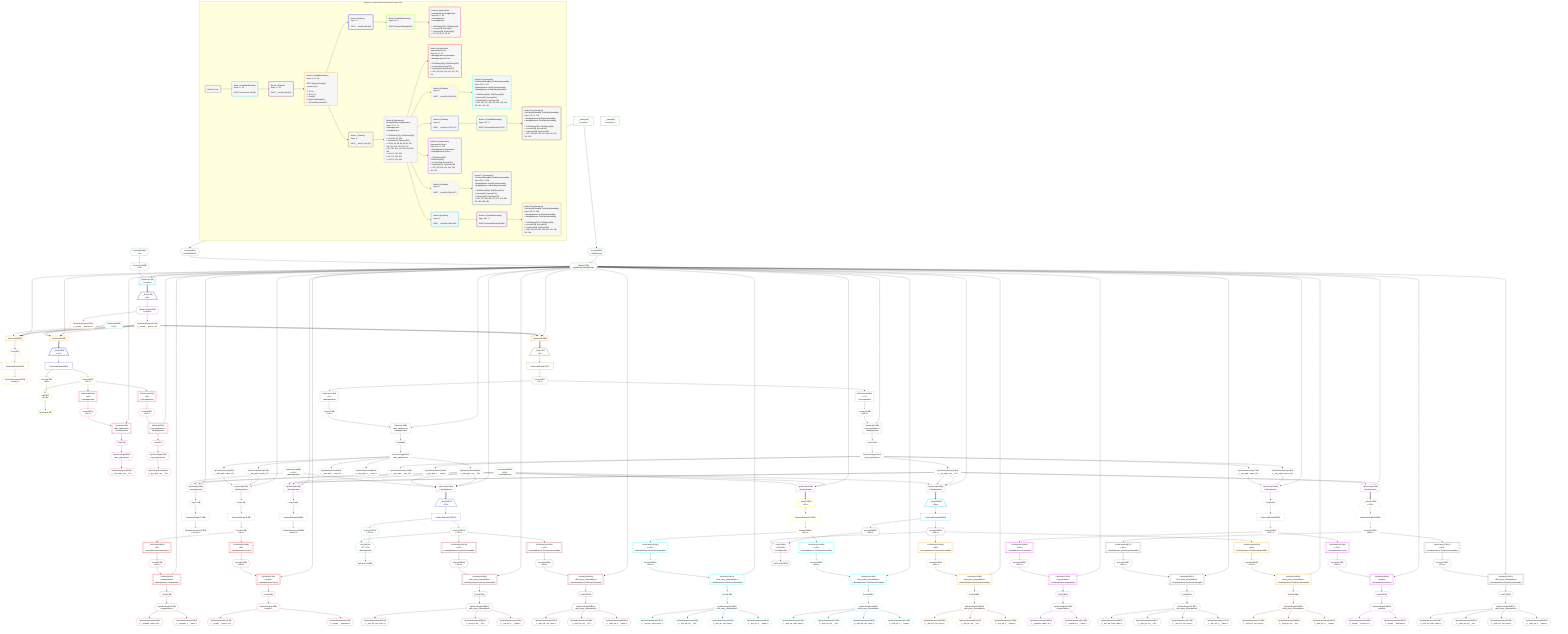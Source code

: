 %%{init: {'themeVariables': { 'fontSize': '12px'}}}%%
graph TD
    classDef path fill:#eee,stroke:#000,color:#000
    classDef plan fill:#fff,stroke-width:1px,color:#000
    classDef itemplan fill:#fff,stroke-width:2px,color:#000
    classDef unbatchedplan fill:#dff,stroke-width:1px,color:#000
    classDef sideeffectplan fill:#fcc,stroke-width:2px,color:#000
    classDef bucket fill:#f6f6f6,color:#000,stroke-width:2px,text-align:left


    %% plan dependencies
    Object17{{"Object[17∈0]<br />ᐸ{pgSettings,withPgClient}ᐳ"}}:::plan
    Access15{{"Access[15∈0]<br />ᐸ2.pgSettingsᐳ"}}:::plan
    Access16{{"Access[16∈0]<br />ᐸ2.withPgClientᐳ"}}:::plan
    Access15 & Access16 --> Object17
    __Value2["__Value[2∈0]<br />ᐸcontextᐳ"]:::plan
    __Value2 --> Access15
    __Value2 --> Access16
    Connection18{{"Connection[18∈0]<br />ᐸ14ᐳ"}}:::plan
    Constant335{{"Constant[335∈0]<br />ᐸ4ᐳ"}}:::plan
    Constant335 --> Connection18
    __Value4["__Value[4∈0]<br />ᐸrootValueᐳ"]:::plan
    PgSelect19[["PgSelect[19∈1]<br />ᐸpeopleᐳ"]]:::plan
    Object17 & Connection18 --> PgSelect19
    Connection38{{"Connection[38∈1]<br />ᐸ34ᐳ"}}:::plan
    __Item20[/"__Item[20∈2]<br />ᐸ19ᐳ"\]:::itemplan
    PgSelect19 ==> __Item20
    PgSelectSingle21{{"PgSelectSingle[21∈2]<br />ᐸpeopleᐳ"}}:::plan
    __Item20 --> PgSelectSingle21
    PgUnionAll39[["PgUnionAll[39∈3]"]]:::plan
    PgClassExpression22{{"PgClassExpression[22∈3]<br />ᐸ__people__.”person_id”ᐳ"}}:::plan
    Object17 & PgClassExpression22 & PgClassExpression22 & Connection38 --> PgUnionAll39
    PgUnionAll43[["PgUnionAll[43∈3]"]]:::plan
    Object17 & PgClassExpression22 & PgClassExpression22 & Connection38 --> PgUnionAll43
    PgUnionAll70[["PgUnionAll[70∈3]"]]:::plan
    Object17 & PgClassExpression22 & PgClassExpression22 & Connection38 --> PgUnionAll70
    PgSelectSingle21 --> PgClassExpression22
    PgClassExpression23{{"PgClassExpression[23∈3]<br />ᐸ__people__.”username”ᐳ"}}:::plan
    PgSelectSingle21 --> PgClassExpression23
    First40{{"First[40∈3]"}}:::plan
    PgUnionAll39 --> First40
    PgUnionAllSingle41["PgUnionAllSingle[41∈3]"]:::plan
    First40 --> PgUnionAllSingle41
    PgClassExpression42{{"PgClassExpression[42∈3]<br />ᐸcount(*)ᐳ"}}:::plan
    PgUnionAllSingle41 --> PgClassExpression42
    __Item44[/"__Item[44∈4]<br />ᐸ43ᐳ"\]:::itemplan
    PgUnionAll43 ==> __Item44
    PgUnionAllSingle45["PgUnionAllSingle[45∈4]"]:::plan
    __Item44 --> PgUnionAllSingle45
    List49{{"List[49∈5]<br />ᐸ47,48ᐳ"}}:::plan
    Access47{{"Access[47∈5]<br />ᐸ45.0ᐳ"}}:::plan
    Access48{{"Access[48∈5]<br />ᐸ45.1ᐳ"}}:::plan
    Access47 & Access48 --> List49
    PgCursor46{{"PgCursor[46∈5]"}}:::plan
    List49 --> PgCursor46
    PgUnionAllSingle45 --> Access47
    PgUnionAllSingle45 --> Access48
    PgSelect53[["PgSelect[53∈6]<br />ᐸaws_applicationsᐳ<br />ᐳAwsApplication"]]:::plan
    Access52{{"Access[52∈6]<br />ᐸ51.0ᐳ"}}:::plan
    Object17 & Access52 --> PgSelect53
    PgSelect63[["PgSelect[63∈6]<br />ᐸgcp_applicationsᐳ<br />ᐳGcpApplication"]]:::plan
    Access62{{"Access[62∈6]<br />ᐸ61.0ᐳ"}}:::plan
    Object17 & Access62 --> PgSelect63
    JSONParse51[["JSONParse[51∈6]<br />ᐸ48ᐳ<br />ᐳAwsApplication"]]:::plan
    Access48 --> JSONParse51
    JSONParse51 --> Access52
    First57{{"First[57∈6]"}}:::plan
    PgSelect53 --> First57
    PgSelectSingle58{{"PgSelectSingle[58∈6]<br />ᐸaws_applicationsᐳ"}}:::plan
    First57 --> PgSelectSingle58
    PgClassExpression59{{"PgClassExpression[59∈6]<br />ᐸ__aws_appl...ons__.”id”ᐳ"}}:::plan
    PgSelectSingle58 --> PgClassExpression59
    JSONParse61[["JSONParse[61∈6]<br />ᐸ48ᐳ<br />ᐳGcpApplication"]]:::plan
    Access48 --> JSONParse61
    JSONParse61 --> Access62
    First67{{"First[67∈6]"}}:::plan
    PgSelect63 --> First67
    PgSelectSingle68{{"PgSelectSingle[68∈6]<br />ᐸgcp_applicationsᐳ"}}:::plan
    First67 --> PgSelectSingle68
    PgClassExpression69{{"PgClassExpression[69∈6]<br />ᐸ__gcp_appl...ons__.”id”ᐳ"}}:::plan
    PgSelectSingle68 --> PgClassExpression69
    __Item71[/"__Item[71∈7]<br />ᐸ70ᐳ"\]:::itemplan
    PgUnionAll70 ==> __Item71
    PgUnionAllSingle72["PgUnionAllSingle[72∈7]"]:::plan
    __Item71 --> PgUnionAllSingle72
    Access73{{"Access[73∈7]<br />ᐸ72.1ᐳ"}}:::plan
    PgUnionAllSingle72 --> Access73
    PgUnionAll169[["PgUnionAll[169∈8]<br />ᐳAwsApplication"]]:::plan
    PgClassExpression83{{"PgClassExpression[83∈8]<br />ᐸ__aws_appl...ons__.”id”ᐳ"}}:::plan
    Connection168{{"Connection[168∈8]<br />ᐸ164ᐳ<br />ᐳAwsApplication"}}:::plan
    Object17 & PgClassExpression83 & PgClassExpression83 & Connection168 --> PgUnionAll169
    PgUnionAll173[["PgUnionAll[173∈8]<br />ᐳAwsApplication"]]:::plan
    Object17 & PgClassExpression83 & PgClassExpression83 & Connection168 --> PgUnionAll173
    PgUnionAll300[["PgUnionAll[300∈8]<br />ᐳGcpApplication"]]:::plan
    PgClassExpression214{{"PgClassExpression[214∈8]<br />ᐸ__gcp_appl...ons__.”id”ᐳ"}}:::plan
    Connection299{{"Connection[299∈8]<br />ᐸ295ᐳ<br />ᐳGcpApplication"}}:::plan
    Object17 & PgClassExpression214 & PgClassExpression214 & Connection299 --> PgUnionAll300
    PgUnionAll304[["PgUnionAll[304∈8]<br />ᐳGcpApplication"]]:::plan
    Object17 & PgClassExpression214 & PgClassExpression214 & Connection299 --> PgUnionAll304
    PgUnionAll87[["PgUnionAll[87∈8]<br />ᐳAwsApplication"]]:::plan
    PgClassExpression85{{"PgClassExpression[85∈8]<br />ᐸ__aws_appl...person_id”ᐳ"}}:::plan
    PgClassExpression86{{"PgClassExpression[86∈8]<br />ᐸ__aws_appl...zation_id”ᐳ"}}:::plan
    Object17 & PgClassExpression85 & PgClassExpression86 --> PgUnionAll87
    PgUnionAll122[["PgUnionAll[122∈8]<br />ᐳAwsApplication"]]:::plan
    Object17 & PgClassExpression83 & PgClassExpression83 --> PgUnionAll122
    PgUnionAll218[["PgUnionAll[218∈8]<br />ᐳGcpApplication"]]:::plan
    PgClassExpression216{{"PgClassExpression[216∈8]<br />ᐸ__gcp_appl...person_id”ᐳ"}}:::plan
    PgClassExpression217{{"PgClassExpression[217∈8]<br />ᐸ__gcp_appl...zation_id”ᐳ"}}:::plan
    Object17 & PgClassExpression216 & PgClassExpression217 --> PgUnionAll218
    PgUnionAll253[["PgUnionAll[253∈8]<br />ᐳGcpApplication"]]:::plan
    Object17 & PgClassExpression214 & PgClassExpression214 --> PgUnionAll253
    PgSelect76[["PgSelect[76∈8]<br />ᐸaws_applicationsᐳ<br />ᐳAwsApplication"]]:::plan
    Access75{{"Access[75∈8]<br />ᐸ74.0ᐳ"}}:::plan
    Object17 & Access75 --> PgSelect76
    PgSelect207[["PgSelect[207∈8]<br />ᐸgcp_applicationsᐳ<br />ᐳGcpApplication"]]:::plan
    Access206{{"Access[206∈8]<br />ᐸ205.0ᐳ"}}:::plan
    Object17 & Access206 --> PgSelect207
    JSONParse74[["JSONParse[74∈8]<br />ᐸ73ᐳ<br />ᐳAwsApplication"]]:::plan
    Access73 --> JSONParse74
    JSONParse74 --> Access75
    First80{{"First[80∈8]"}}:::plan
    PgSelect76 --> First80
    PgSelectSingle81{{"PgSelectSingle[81∈8]<br />ᐸaws_applicationsᐳ"}}:::plan
    First80 --> PgSelectSingle81
    PgClassExpression82{{"PgClassExpression[82∈8]<br />ᐸ__aws_appl..._.”aws_id”ᐳ"}}:::plan
    PgSelectSingle81 --> PgClassExpression82
    PgSelectSingle81 --> PgClassExpression83
    PgClassExpression84{{"PgClassExpression[84∈8]<br />ᐸ__aws_appl...s__.”name”ᐳ"}}:::plan
    PgSelectSingle81 --> PgClassExpression84
    PgSelectSingle81 --> PgClassExpression85
    PgSelectSingle81 --> PgClassExpression86
    First91{{"First[91∈8]"}}:::plan
    PgUnionAll87 --> First91
    PgUnionAllSingle92["PgUnionAllSingle[92∈8]"]:::plan
    First91 --> PgUnionAllSingle92
    Access93{{"Access[93∈8]<br />ᐸ92.1ᐳ"}}:::plan
    PgUnionAllSingle92 --> Access93
    First170{{"First[170∈8]"}}:::plan
    PgUnionAll169 --> First170
    PgUnionAllSingle171["PgUnionAllSingle[171∈8]"]:::plan
    First170 --> PgUnionAllSingle171
    PgClassExpression172{{"PgClassExpression[172∈8]<br />ᐸcount(*)ᐳ"}}:::plan
    PgUnionAllSingle171 --> PgClassExpression172
    JSONParse205[["JSONParse[205∈8]<br />ᐸ73ᐳ<br />ᐳGcpApplication"]]:::plan
    Access73 --> JSONParse205
    JSONParse205 --> Access206
    First211{{"First[211∈8]"}}:::plan
    PgSelect207 --> First211
    PgSelectSingle212{{"PgSelectSingle[212∈8]<br />ᐸgcp_applicationsᐳ"}}:::plan
    First211 --> PgSelectSingle212
    PgClassExpression213{{"PgClassExpression[213∈8]<br />ᐸ__gcp_appl..._.”gcp_id”ᐳ"}}:::plan
    PgSelectSingle212 --> PgClassExpression213
    PgSelectSingle212 --> PgClassExpression214
    PgClassExpression215{{"PgClassExpression[215∈8]<br />ᐸ__gcp_appl...s__.”name”ᐳ"}}:::plan
    PgSelectSingle212 --> PgClassExpression215
    PgSelectSingle212 --> PgClassExpression216
    PgSelectSingle212 --> PgClassExpression217
    First222{{"First[222∈8]"}}:::plan
    PgUnionAll218 --> First222
    PgUnionAllSingle223["PgUnionAllSingle[223∈8]"]:::plan
    First222 --> PgUnionAllSingle223
    Access224{{"Access[224∈8]<br />ᐸ223.1ᐳ"}}:::plan
    PgUnionAllSingle223 --> Access224
    First301{{"First[301∈8]"}}:::plan
    PgUnionAll300 --> First301
    PgUnionAllSingle302["PgUnionAllSingle[302∈8]"]:::plan
    First301 --> PgUnionAllSingle302
    PgClassExpression303{{"PgClassExpression[303∈8]<br />ᐸcount(*)ᐳ"}}:::plan
    PgUnionAllSingle302 --> PgClassExpression303
    PgSelect96[["PgSelect[96∈9]<br />ᐸorganizationsᐳ<br />ᐳAwsApplicationᐳOrganization"]]:::plan
    Access95{{"Access[95∈9]<br />ᐸ94.0ᐳ"}}:::plan
    Object17 & Access95 --> PgSelect96
    PgSelect107[["PgSelect[107∈9]<br />ᐸpeopleᐳ<br />ᐳAwsApplicationᐳPerson"]]:::plan
    Access106{{"Access[106∈9]<br />ᐸ105.0ᐳ"}}:::plan
    Object17 & Access106 --> PgSelect107
    JSONParse94[["JSONParse[94∈9]<br />ᐸ93ᐳ<br />ᐳAwsApplicationᐳOrganization"]]:::plan
    Access93 --> JSONParse94
    JSONParse94 --> Access95
    First100{{"First[100∈9]"}}:::plan
    PgSelect96 --> First100
    PgSelectSingle101{{"PgSelectSingle[101∈9]<br />ᐸorganizationsᐳ"}}:::plan
    First100 --> PgSelectSingle101
    PgClassExpression102{{"PgClassExpression[102∈9]<br />ᐸ__organiza...zation_id”ᐳ"}}:::plan
    PgSelectSingle101 --> PgClassExpression102
    PgClassExpression103{{"PgClassExpression[103∈9]<br />ᐸ__organiza...s__.”name”ᐳ"}}:::plan
    PgSelectSingle101 --> PgClassExpression103
    JSONParse105[["JSONParse[105∈9]<br />ᐸ93ᐳ<br />ᐳAwsApplicationᐳPerson"]]:::plan
    Access93 --> JSONParse105
    JSONParse105 --> Access106
    First111{{"First[111∈9]"}}:::plan
    PgSelect107 --> First111
    PgSelectSingle112{{"PgSelectSingle[112∈9]<br />ᐸpeopleᐳ"}}:::plan
    First111 --> PgSelectSingle112
    PgClassExpression113{{"PgClassExpression[113∈9]<br />ᐸ__people__.”person_id”ᐳ"}}:::plan
    PgSelectSingle112 --> PgClassExpression113
    PgClassExpression114{{"PgClassExpression[114∈9]<br />ᐸ__people__.”username”ᐳ"}}:::plan
    PgSelectSingle112 --> PgClassExpression114
    __Item126[/"__Item[126∈10]<br />ᐸ122ᐳ"\]:::itemplan
    PgUnionAll122 ==> __Item126
    PgUnionAllSingle127["PgUnionAllSingle[127∈10]"]:::plan
    __Item126 --> PgUnionAllSingle127
    Access128{{"Access[128∈10]<br />ᐸ127.1ᐳ"}}:::plan
    PgUnionAllSingle127 --> Access128
    PgSelect131[["PgSelect[131∈11]<br />ᐸfirst_party_vulnerabilitiesᐳ<br />ᐳAwsApplicationᐳFirstPartyVulnerability"]]:::plan
    Access130{{"Access[130∈11]<br />ᐸ129.0ᐳ"}}:::plan
    Object17 & Access130 --> PgSelect131
    PgSelect144[["PgSelect[144∈11]<br />ᐸthird_party_vulnerabilitiesᐳ<br />ᐳAwsApplicationᐳThirdPartyVulnerability"]]:::plan
    Access143{{"Access[143∈11]<br />ᐸ142.0ᐳ"}}:::plan
    Object17 & Access143 --> PgSelect144
    JSONParse129[["JSONParse[129∈11]<br />ᐸ128ᐳ<br />ᐳAwsApplicationᐳFirstPartyVulnerability"]]:::plan
    Access128 --> JSONParse129
    JSONParse129 --> Access130
    First135{{"First[135∈11]"}}:::plan
    PgSelect131 --> First135
    PgSelectSingle136{{"PgSelectSingle[136∈11]<br />ᐸfirst_party_vulnerabilitiesᐳ"}}:::plan
    First135 --> PgSelectSingle136
    PgClassExpression137{{"PgClassExpression[137∈11]<br />ᐸ__first_pa...team_name”ᐳ"}}:::plan
    PgSelectSingle136 --> PgClassExpression137
    PgClassExpression138{{"PgClassExpression[138∈11]<br />ᐸ__first_pa...ies__.”id”ᐳ"}}:::plan
    PgSelectSingle136 --> PgClassExpression138
    PgClassExpression139{{"PgClassExpression[139∈11]<br />ᐸ__first_pa...vss_score”ᐳ"}}:::plan
    PgSelectSingle136 --> PgClassExpression139
    PgClassExpression140{{"PgClassExpression[140∈11]<br />ᐸ__first_pa...s__.”name”ᐳ"}}:::plan
    PgSelectSingle136 --> PgClassExpression140
    JSONParse142[["JSONParse[142∈11]<br />ᐸ128ᐳ<br />ᐳAwsApplicationᐳThirdPartyVulnerability"]]:::plan
    Access128 --> JSONParse142
    JSONParse142 --> Access143
    First148{{"First[148∈11]"}}:::plan
    PgSelect144 --> First148
    PgSelectSingle149{{"PgSelectSingle[149∈11]<br />ᐸthird_party_vulnerabilitiesᐳ"}}:::plan
    First148 --> PgSelectSingle149
    PgClassExpression150{{"PgClassExpression[150∈11]<br />ᐸ__third_pa...ndor_name”ᐳ"}}:::plan
    PgSelectSingle149 --> PgClassExpression150
    PgClassExpression151{{"PgClassExpression[151∈11]<br />ᐸ__third_pa...ies__.”id”ᐳ"}}:::plan
    PgSelectSingle149 --> PgClassExpression151
    PgClassExpression152{{"PgClassExpression[152∈11]<br />ᐸ__third_pa...vss_score”ᐳ"}}:::plan
    PgSelectSingle149 --> PgClassExpression152
    PgClassExpression153{{"PgClassExpression[153∈11]<br />ᐸ__third_pa...s__.”name”ᐳ"}}:::plan
    PgSelectSingle149 --> PgClassExpression153
    __Item174[/"__Item[174∈12]<br />ᐸ173ᐳ"\]:::itemplan
    PgUnionAll173 ==> __Item174
    PgUnionAllSingle175["PgUnionAllSingle[175∈12]"]:::plan
    __Item174 --> PgUnionAllSingle175
    List179{{"List[179∈13]<br />ᐸ177,178ᐳ<br />ᐳAwsApplication"}}:::plan
    Access177{{"Access[177∈13]<br />ᐸ175.0ᐳ"}}:::plan
    Access178{{"Access[178∈13]<br />ᐸ175.1ᐳ"}}:::plan
    Access177 & Access178 --> List179
    PgCursor176{{"PgCursor[176∈13]"}}:::plan
    List179 --> PgCursor176
    PgUnionAllSingle175 --> Access177
    PgUnionAllSingle175 --> Access178
    PgSelect183[["PgSelect[183∈14]<br />ᐸfirst_party_vulnerabilitiesᐳ<br />ᐳAwsApplicationᐳFirstPartyVulnerability"]]:::plan
    Access182{{"Access[182∈14]<br />ᐸ181.0ᐳ"}}:::plan
    Object17 & Access182 --> PgSelect183
    PgSelect195[["PgSelect[195∈14]<br />ᐸthird_party_vulnerabilitiesᐳ<br />ᐳAwsApplicationᐳThirdPartyVulnerability"]]:::plan
    Access194{{"Access[194∈14]<br />ᐸ193.0ᐳ"}}:::plan
    Object17 & Access194 --> PgSelect195
    JSONParse181[["JSONParse[181∈14]<br />ᐸ178ᐳ<br />ᐳAwsApplicationᐳFirstPartyVulnerability"]]:::plan
    Access178 --> JSONParse181
    JSONParse181 --> Access182
    First187{{"First[187∈14]"}}:::plan
    PgSelect183 --> First187
    PgSelectSingle188{{"PgSelectSingle[188∈14]<br />ᐸfirst_party_vulnerabilitiesᐳ"}}:::plan
    First187 --> PgSelectSingle188
    PgClassExpression189{{"PgClassExpression[189∈14]<br />ᐸ__first_pa...vss_score”ᐳ"}}:::plan
    PgSelectSingle188 --> PgClassExpression189
    PgClassExpression190{{"PgClassExpression[190∈14]<br />ᐸ__first_pa...ies__.”id”ᐳ"}}:::plan
    PgSelectSingle188 --> PgClassExpression190
    PgClassExpression191{{"PgClassExpression[191∈14]<br />ᐸ__first_pa...s__.”name”ᐳ"}}:::plan
    PgSelectSingle188 --> PgClassExpression191
    JSONParse193[["JSONParse[193∈14]<br />ᐸ178ᐳ<br />ᐳAwsApplicationᐳThirdPartyVulnerability"]]:::plan
    Access178 --> JSONParse193
    JSONParse193 --> Access194
    First199{{"First[199∈14]"}}:::plan
    PgSelect195 --> First199
    PgSelectSingle200{{"PgSelectSingle[200∈14]<br />ᐸthird_party_vulnerabilitiesᐳ"}}:::plan
    First199 --> PgSelectSingle200
    PgClassExpression201{{"PgClassExpression[201∈14]<br />ᐸ__third_pa...vss_score”ᐳ"}}:::plan
    PgSelectSingle200 --> PgClassExpression201
    PgClassExpression202{{"PgClassExpression[202∈14]<br />ᐸ__third_pa...ies__.”id”ᐳ"}}:::plan
    PgSelectSingle200 --> PgClassExpression202
    PgClassExpression203{{"PgClassExpression[203∈14]<br />ᐸ__third_pa...s__.”name”ᐳ"}}:::plan
    PgSelectSingle200 --> PgClassExpression203
    PgSelect227[["PgSelect[227∈15]<br />ᐸorganizationsᐳ<br />ᐳGcpApplicationᐳOrganization"]]:::plan
    Access226{{"Access[226∈15]<br />ᐸ225.0ᐳ"}}:::plan
    Object17 & Access226 --> PgSelect227
    PgSelect238[["PgSelect[238∈15]<br />ᐸpeopleᐳ<br />ᐳGcpApplicationᐳPerson"]]:::plan
    Access237{{"Access[237∈15]<br />ᐸ236.0ᐳ"}}:::plan
    Object17 & Access237 --> PgSelect238
    JSONParse225[["JSONParse[225∈15]<br />ᐸ224ᐳ<br />ᐳGcpApplicationᐳOrganization"]]:::plan
    Access224 --> JSONParse225
    JSONParse225 --> Access226
    First231{{"First[231∈15]"}}:::plan
    PgSelect227 --> First231
    PgSelectSingle232{{"PgSelectSingle[232∈15]<br />ᐸorganizationsᐳ"}}:::plan
    First231 --> PgSelectSingle232
    PgClassExpression233{{"PgClassExpression[233∈15]<br />ᐸ__organiza...zation_id”ᐳ"}}:::plan
    PgSelectSingle232 --> PgClassExpression233
    PgClassExpression234{{"PgClassExpression[234∈15]<br />ᐸ__organiza...s__.”name”ᐳ"}}:::plan
    PgSelectSingle232 --> PgClassExpression234
    JSONParse236[["JSONParse[236∈15]<br />ᐸ224ᐳ<br />ᐳGcpApplicationᐳPerson"]]:::plan
    Access224 --> JSONParse236
    JSONParse236 --> Access237
    First242{{"First[242∈15]"}}:::plan
    PgSelect238 --> First242
    PgSelectSingle243{{"PgSelectSingle[243∈15]<br />ᐸpeopleᐳ"}}:::plan
    First242 --> PgSelectSingle243
    PgClassExpression244{{"PgClassExpression[244∈15]<br />ᐸ__people__.”person_id”ᐳ"}}:::plan
    PgSelectSingle243 --> PgClassExpression244
    PgClassExpression245{{"PgClassExpression[245∈15]<br />ᐸ__people__.”username”ᐳ"}}:::plan
    PgSelectSingle243 --> PgClassExpression245
    __Item257[/"__Item[257∈16]<br />ᐸ253ᐳ"\]:::itemplan
    PgUnionAll253 ==> __Item257
    PgUnionAllSingle258["PgUnionAllSingle[258∈16]"]:::plan
    __Item257 --> PgUnionAllSingle258
    Access259{{"Access[259∈16]<br />ᐸ258.1ᐳ"}}:::plan
    PgUnionAllSingle258 --> Access259
    PgSelect262[["PgSelect[262∈17]<br />ᐸfirst_party_vulnerabilitiesᐳ<br />ᐳGcpApplicationᐳFirstPartyVulnerability"]]:::plan
    Access261{{"Access[261∈17]<br />ᐸ260.0ᐳ"}}:::plan
    Object17 & Access261 --> PgSelect262
    PgSelect275[["PgSelect[275∈17]<br />ᐸthird_party_vulnerabilitiesᐳ<br />ᐳGcpApplicationᐳThirdPartyVulnerability"]]:::plan
    Access274{{"Access[274∈17]<br />ᐸ273.0ᐳ"}}:::plan
    Object17 & Access274 --> PgSelect275
    JSONParse260[["JSONParse[260∈17]<br />ᐸ259ᐳ<br />ᐳGcpApplicationᐳFirstPartyVulnerability"]]:::plan
    Access259 --> JSONParse260
    JSONParse260 --> Access261
    First266{{"First[266∈17]"}}:::plan
    PgSelect262 --> First266
    PgSelectSingle267{{"PgSelectSingle[267∈17]<br />ᐸfirst_party_vulnerabilitiesᐳ"}}:::plan
    First266 --> PgSelectSingle267
    PgClassExpression268{{"PgClassExpression[268∈17]<br />ᐸ__first_pa...team_name”ᐳ"}}:::plan
    PgSelectSingle267 --> PgClassExpression268
    PgClassExpression269{{"PgClassExpression[269∈17]<br />ᐸ__first_pa...ies__.”id”ᐳ"}}:::plan
    PgSelectSingle267 --> PgClassExpression269
    PgClassExpression270{{"PgClassExpression[270∈17]<br />ᐸ__first_pa...vss_score”ᐳ"}}:::plan
    PgSelectSingle267 --> PgClassExpression270
    PgClassExpression271{{"PgClassExpression[271∈17]<br />ᐸ__first_pa...s__.”name”ᐳ"}}:::plan
    PgSelectSingle267 --> PgClassExpression271
    JSONParse273[["JSONParse[273∈17]<br />ᐸ259ᐳ<br />ᐳGcpApplicationᐳThirdPartyVulnerability"]]:::plan
    Access259 --> JSONParse273
    JSONParse273 --> Access274
    First279{{"First[279∈17]"}}:::plan
    PgSelect275 --> First279
    PgSelectSingle280{{"PgSelectSingle[280∈17]<br />ᐸthird_party_vulnerabilitiesᐳ"}}:::plan
    First279 --> PgSelectSingle280
    PgClassExpression281{{"PgClassExpression[281∈17]<br />ᐸ__third_pa...ndor_name”ᐳ"}}:::plan
    PgSelectSingle280 --> PgClassExpression281
    PgClassExpression282{{"PgClassExpression[282∈17]<br />ᐸ__third_pa...ies__.”id”ᐳ"}}:::plan
    PgSelectSingle280 --> PgClassExpression282
    PgClassExpression283{{"PgClassExpression[283∈17]<br />ᐸ__third_pa...vss_score”ᐳ"}}:::plan
    PgSelectSingle280 --> PgClassExpression283
    PgClassExpression284{{"PgClassExpression[284∈17]<br />ᐸ__third_pa...s__.”name”ᐳ"}}:::plan
    PgSelectSingle280 --> PgClassExpression284
    __Item305[/"__Item[305∈18]<br />ᐸ304ᐳ"\]:::itemplan
    PgUnionAll304 ==> __Item305
    PgUnionAllSingle306["PgUnionAllSingle[306∈18]"]:::plan
    __Item305 --> PgUnionAllSingle306
    List310{{"List[310∈19]<br />ᐸ308,309ᐳ<br />ᐳGcpApplication"}}:::plan
    Access308{{"Access[308∈19]<br />ᐸ306.0ᐳ"}}:::plan
    Access309{{"Access[309∈19]<br />ᐸ306.1ᐳ"}}:::plan
    Access308 & Access309 --> List310
    PgCursor307{{"PgCursor[307∈19]"}}:::plan
    List310 --> PgCursor307
    PgUnionAllSingle306 --> Access308
    PgUnionAllSingle306 --> Access309
    PgSelect314[["PgSelect[314∈20]<br />ᐸfirst_party_vulnerabilitiesᐳ<br />ᐳGcpApplicationᐳFirstPartyVulnerability"]]:::plan
    Access313{{"Access[313∈20]<br />ᐸ312.0ᐳ"}}:::plan
    Object17 & Access313 --> PgSelect314
    PgSelect326[["PgSelect[326∈20]<br />ᐸthird_party_vulnerabilitiesᐳ<br />ᐳGcpApplicationᐳThirdPartyVulnerability"]]:::plan
    Access325{{"Access[325∈20]<br />ᐸ324.0ᐳ"}}:::plan
    Object17 & Access325 --> PgSelect326
    JSONParse312[["JSONParse[312∈20]<br />ᐸ309ᐳ<br />ᐳGcpApplicationᐳFirstPartyVulnerability"]]:::plan
    Access309 --> JSONParse312
    JSONParse312 --> Access313
    First318{{"First[318∈20]"}}:::plan
    PgSelect314 --> First318
    PgSelectSingle319{{"PgSelectSingle[319∈20]<br />ᐸfirst_party_vulnerabilitiesᐳ"}}:::plan
    First318 --> PgSelectSingle319
    PgClassExpression320{{"PgClassExpression[320∈20]<br />ᐸ__first_pa...vss_score”ᐳ"}}:::plan
    PgSelectSingle319 --> PgClassExpression320
    PgClassExpression321{{"PgClassExpression[321∈20]<br />ᐸ__first_pa...ies__.”id”ᐳ"}}:::plan
    PgSelectSingle319 --> PgClassExpression321
    PgClassExpression322{{"PgClassExpression[322∈20]<br />ᐸ__first_pa...s__.”name”ᐳ"}}:::plan
    PgSelectSingle319 --> PgClassExpression322
    JSONParse324[["JSONParse[324∈20]<br />ᐸ309ᐳ<br />ᐳGcpApplicationᐳThirdPartyVulnerability"]]:::plan
    Access309 --> JSONParse324
    JSONParse324 --> Access325
    First330{{"First[330∈20]"}}:::plan
    PgSelect326 --> First330
    PgSelectSingle331{{"PgSelectSingle[331∈20]<br />ᐸthird_party_vulnerabilitiesᐳ"}}:::plan
    First330 --> PgSelectSingle331
    PgClassExpression332{{"PgClassExpression[332∈20]<br />ᐸ__third_pa...vss_score”ᐳ"}}:::plan
    PgSelectSingle331 --> PgClassExpression332
    PgClassExpression333{{"PgClassExpression[333∈20]<br />ᐸ__third_pa...ies__.”id”ᐳ"}}:::plan
    PgSelectSingle331 --> PgClassExpression333
    PgClassExpression334{{"PgClassExpression[334∈20]<br />ᐸ__third_pa...s__.”name”ᐳ"}}:::plan
    PgSelectSingle331 --> PgClassExpression334

    %% define steps

    subgraph "Buckets for queries/polymorphic/person-app-vulns"
    Bucket0("Bucket 0 (root)"):::bucket
    classDef bucket0 stroke:#696969
    class Bucket0,__Value2,__Value4,Access15,Access16,Object17,Connection18,Constant335 bucket0
    Bucket1("Bucket 1 (nullableBoundary)<br />Deps: 17, 18<br /><br />ROOT Connectionᐸ14ᐳ[18]"):::bucket
    classDef bucket1 stroke:#00bfff
    class Bucket1,PgSelect19,Connection38 bucket1
    Bucket2("Bucket 2 (listItem)<br />Deps: 17, 38<br /><br />ROOT __Item{2}ᐸ19ᐳ[20]"):::bucket
    classDef bucket2 stroke:#7f007f
    class Bucket2,__Item20,PgSelectSingle21 bucket2
    Bucket3("Bucket 3 (nullableBoundary)<br />Deps: 21, 17, 38<br /><br />ROOT PgSelectSingle{2}ᐸpeopleᐳ[21]<br />1: <br />ᐳ: 22, 23<br />2: 39, 43, 70<br />ᐳ: First[40]<br />3: PgUnionAllSingle[41]<br />ᐳ: PgClassExpression[42]"):::bucket
    classDef bucket3 stroke:#ffa500
    class Bucket3,PgClassExpression22,PgClassExpression23,PgUnionAll39,First40,PgUnionAllSingle41,PgClassExpression42,PgUnionAll43,PgUnionAll70 bucket3
    Bucket4("Bucket 4 (listItem)<br />Deps: 17<br /><br />ROOT __Item{4}ᐸ43ᐳ[44]"):::bucket
    classDef bucket4 stroke:#0000ff
    class Bucket4,__Item44,PgUnionAllSingle45 bucket4
    Bucket5("Bucket 5 (nullableBoundary)<br />Deps: 45, 17<br /><br />ROOT PgUnionAllSingle{4}[45]"):::bucket
    classDef bucket5 stroke:#7fff00
    class Bucket5,PgCursor46,Access47,Access48,List49 bucket5
    Bucket6("Bucket 6 (polymorphic)<br />AwsApplication,GcpApplication<br />Deps: 48, 17, 45<br />ᐳAwsApplication<br />ᐳGcpApplication<br /><br />1: JSONParse[51], JSONParse[61]<br />ᐳ: Access[52], Access[62]<br />2: PgSelect[53], PgSelect[63]<br />ᐳ: 57, 58, 59, 67, 68, 69"):::bucket
    classDef bucket6 stroke:#ff1493
    class Bucket6,JSONParse51,Access52,PgSelect53,First57,PgSelectSingle58,PgClassExpression59,JSONParse61,Access62,PgSelect63,First67,PgSelectSingle68,PgClassExpression69 bucket6
    Bucket7("Bucket 7 (listItem)<br />Deps: 17<br /><br />ROOT __Item{7}ᐸ70ᐳ[71]"):::bucket
    classDef bucket7 stroke:#808000
    class Bucket7,__Item71,PgUnionAllSingle72,Access73 bucket7
    Bucket8("Bucket 8 (polymorphic)<br />AwsApplication,GcpApplication<br />Deps: 73, 17, 72<br />ᐳAwsApplication<br />ᐳGcpApplication<br /><br />1: JSONParse[74], JSONParse[205]<br />ᐳ: 168, 299, 75, 206<br />2: PgSelect[76], PgSelect[207]<br />ᐳ: 80, 81, 82, 83, 84, 85, 86, 211, 212, 213, 214, 215, 216, 217<br />3: 87, 122, 169, 173, 218, 253, 300, 304<br />ᐳ: 91, 170, 222, 301<br />4: 92, 171, 223, 302<br />ᐳ: 93, 172, 224, 303"):::bucket
    classDef bucket8 stroke:#dda0dd
    class Bucket8,JSONParse74,Access75,PgSelect76,First80,PgSelectSingle81,PgClassExpression82,PgClassExpression83,PgClassExpression84,PgClassExpression85,PgClassExpression86,PgUnionAll87,First91,PgUnionAllSingle92,Access93,PgUnionAll122,Connection168,PgUnionAll169,First170,PgUnionAllSingle171,PgClassExpression172,PgUnionAll173,JSONParse205,Access206,PgSelect207,First211,PgSelectSingle212,PgClassExpression213,PgClassExpression214,PgClassExpression215,PgClassExpression216,PgClassExpression217,PgUnionAll218,First222,PgUnionAllSingle223,Access224,PgUnionAll253,Connection299,PgUnionAll300,First301,PgUnionAllSingle302,PgClassExpression303,PgUnionAll304 bucket8
    Bucket9("Bucket 9 (polymorphic)<br />Organization,Person<br />Deps: 93, 17, 92<br />ᐳAwsApplicationᐳOrganization<br />ᐳAwsApplicationᐳPerson<br /><br />1: JSONParse[94], JSONParse[105]<br />ᐳ: Access[95], Access[106]<br />2: PgSelect[96], PgSelect[107]<br />ᐳ: 100, 101, 102, 103, 111, 112, 113, 114"):::bucket
    classDef bucket9 stroke:#ff0000
    class Bucket9,JSONParse94,Access95,PgSelect96,First100,PgSelectSingle101,PgClassExpression102,PgClassExpression103,JSONParse105,Access106,PgSelect107,First111,PgSelectSingle112,PgClassExpression113,PgClassExpression114 bucket9
    Bucket10("Bucket 10 (listItem)<br />Deps: 17<br /><br />ROOT __Item{10}ᐸ122ᐳ[126]"):::bucket
    classDef bucket10 stroke:#ffff00
    class Bucket10,__Item126,PgUnionAllSingle127,Access128 bucket10
    Bucket11("Bucket 11 (polymorphic)<br />FirstPartyVulnerability,ThirdPartyVulnerability<br />Deps: 128, 17, 127<br />ᐳAwsApplicationᐳFirstPartyVulnerability<br />ᐳAwsApplicationᐳThirdPartyVulnerability<br /><br />1: JSONParse[129], JSONParse[142]<br />ᐳ: Access[130], Access[143]<br />2: PgSelect[131], PgSelect[144]<br />ᐳ: 135, 136, 137, 138, 139, 140, 148, 149, 150, 151, 152, 153"):::bucket
    classDef bucket11 stroke:#00ffff
    class Bucket11,JSONParse129,Access130,PgSelect131,First135,PgSelectSingle136,PgClassExpression137,PgClassExpression138,PgClassExpression139,PgClassExpression140,JSONParse142,Access143,PgSelect144,First148,PgSelectSingle149,PgClassExpression150,PgClassExpression151,PgClassExpression152,PgClassExpression153 bucket11
    Bucket12("Bucket 12 (listItem)<br />Deps: 17<br /><br />ROOT __Item{12}ᐸ173ᐳ[174]"):::bucket
    classDef bucket12 stroke:#4169e1
    class Bucket12,__Item174,PgUnionAllSingle175 bucket12
    Bucket13("Bucket 13 (nullableBoundary)<br />Deps: 175, 17<br /><br />ROOT PgUnionAllSingle{12}[175]"):::bucket
    classDef bucket13 stroke:#3cb371
    class Bucket13,PgCursor176,Access177,Access178,List179 bucket13
    Bucket14("Bucket 14 (polymorphic)<br />FirstPartyVulnerability,ThirdPartyVulnerability<br />Deps: 178, 17, 175<br />ᐳAwsApplicationᐳFirstPartyVulnerability<br />ᐳAwsApplicationᐳThirdPartyVulnerability<br /><br />1: JSONParse[181], JSONParse[193]<br />ᐳ: Access[182], Access[194]<br />2: PgSelect[183], PgSelect[195]<br />ᐳ: 187, 188, 189, 190, 191, 199, 200, 201, 202, 203"):::bucket
    classDef bucket14 stroke:#a52a2a
    class Bucket14,JSONParse181,Access182,PgSelect183,First187,PgSelectSingle188,PgClassExpression189,PgClassExpression190,PgClassExpression191,JSONParse193,Access194,PgSelect195,First199,PgSelectSingle200,PgClassExpression201,PgClassExpression202,PgClassExpression203 bucket14
    Bucket15("Bucket 15 (polymorphic)<br />Organization,Person<br />Deps: 224, 17, 223<br />ᐳGcpApplicationᐳOrganization<br />ᐳGcpApplicationᐳPerson<br /><br />1: JSONParse[225], JSONParse[236]<br />ᐳ: Access[226], Access[237]<br />2: PgSelect[227], PgSelect[238]<br />ᐳ: 231, 232, 233, 234, 242, 243, 244, 245"):::bucket
    classDef bucket15 stroke:#ff00ff
    class Bucket15,JSONParse225,Access226,PgSelect227,First231,PgSelectSingle232,PgClassExpression233,PgClassExpression234,JSONParse236,Access237,PgSelect238,First242,PgSelectSingle243,PgClassExpression244,PgClassExpression245 bucket15
    Bucket16("Bucket 16 (listItem)<br />Deps: 17<br /><br />ROOT __Item{16}ᐸ253ᐳ[257]"):::bucket
    classDef bucket16 stroke:#f5deb3
    class Bucket16,__Item257,PgUnionAllSingle258,Access259 bucket16
    Bucket17("Bucket 17 (polymorphic)<br />FirstPartyVulnerability,ThirdPartyVulnerability<br />Deps: 259, 17, 258<br />ᐳGcpApplicationᐳFirstPartyVulnerability<br />ᐳGcpApplicationᐳThirdPartyVulnerability<br /><br />1: JSONParse[260], JSONParse[273]<br />ᐳ: Access[261], Access[274]<br />2: PgSelect[262], PgSelect[275]<br />ᐳ: 266, 267, 268, 269, 270, 271, 279, 280, 281, 282, 283, 284"):::bucket
    classDef bucket17 stroke:#696969
    class Bucket17,JSONParse260,Access261,PgSelect262,First266,PgSelectSingle267,PgClassExpression268,PgClassExpression269,PgClassExpression270,PgClassExpression271,JSONParse273,Access274,PgSelect275,First279,PgSelectSingle280,PgClassExpression281,PgClassExpression282,PgClassExpression283,PgClassExpression284 bucket17
    Bucket18("Bucket 18 (listItem)<br />Deps: 17<br /><br />ROOT __Item{18}ᐸ304ᐳ[305]"):::bucket
    classDef bucket18 stroke:#00bfff
    class Bucket18,__Item305,PgUnionAllSingle306 bucket18
    Bucket19("Bucket 19 (nullableBoundary)<br />Deps: 306, 17<br /><br />ROOT PgUnionAllSingle{18}[306]"):::bucket
    classDef bucket19 stroke:#7f007f
    class Bucket19,PgCursor307,Access308,Access309,List310 bucket19
    Bucket20("Bucket 20 (polymorphic)<br />FirstPartyVulnerability,ThirdPartyVulnerability<br />Deps: 309, 17, 306<br />ᐳGcpApplicationᐳFirstPartyVulnerability<br />ᐳGcpApplicationᐳThirdPartyVulnerability<br /><br />1: JSONParse[312], JSONParse[324]<br />ᐳ: Access[313], Access[325]<br />2: PgSelect[314], PgSelect[326]<br />ᐳ: 318, 319, 320, 321, 322, 330, 331, 332, 333, 334"):::bucket
    classDef bucket20 stroke:#ffa500
    class Bucket20,JSONParse312,Access313,PgSelect314,First318,PgSelectSingle319,PgClassExpression320,PgClassExpression321,PgClassExpression322,JSONParse324,Access325,PgSelect326,First330,PgSelectSingle331,PgClassExpression332,PgClassExpression333,PgClassExpression334 bucket20
    Bucket0 --> Bucket1
    Bucket1 --> Bucket2
    Bucket2 --> Bucket3
    Bucket3 --> Bucket4 & Bucket7
    Bucket4 --> Bucket5
    Bucket5 --> Bucket6
    Bucket7 --> Bucket8
    Bucket8 --> Bucket9 & Bucket10 & Bucket12 & Bucket15 & Bucket16 & Bucket18
    Bucket10 --> Bucket11
    Bucket12 --> Bucket13
    Bucket13 --> Bucket14
    Bucket16 --> Bucket17
    Bucket18 --> Bucket19
    Bucket19 --> Bucket20
    classDef unary fill:#fafffa,borderWidth:8px
    class Object17,Access15,Access16,Connection18,__Value2,__Value4,Constant335,PgSelect19,Connection38,Connection168,Connection299 unary
    end